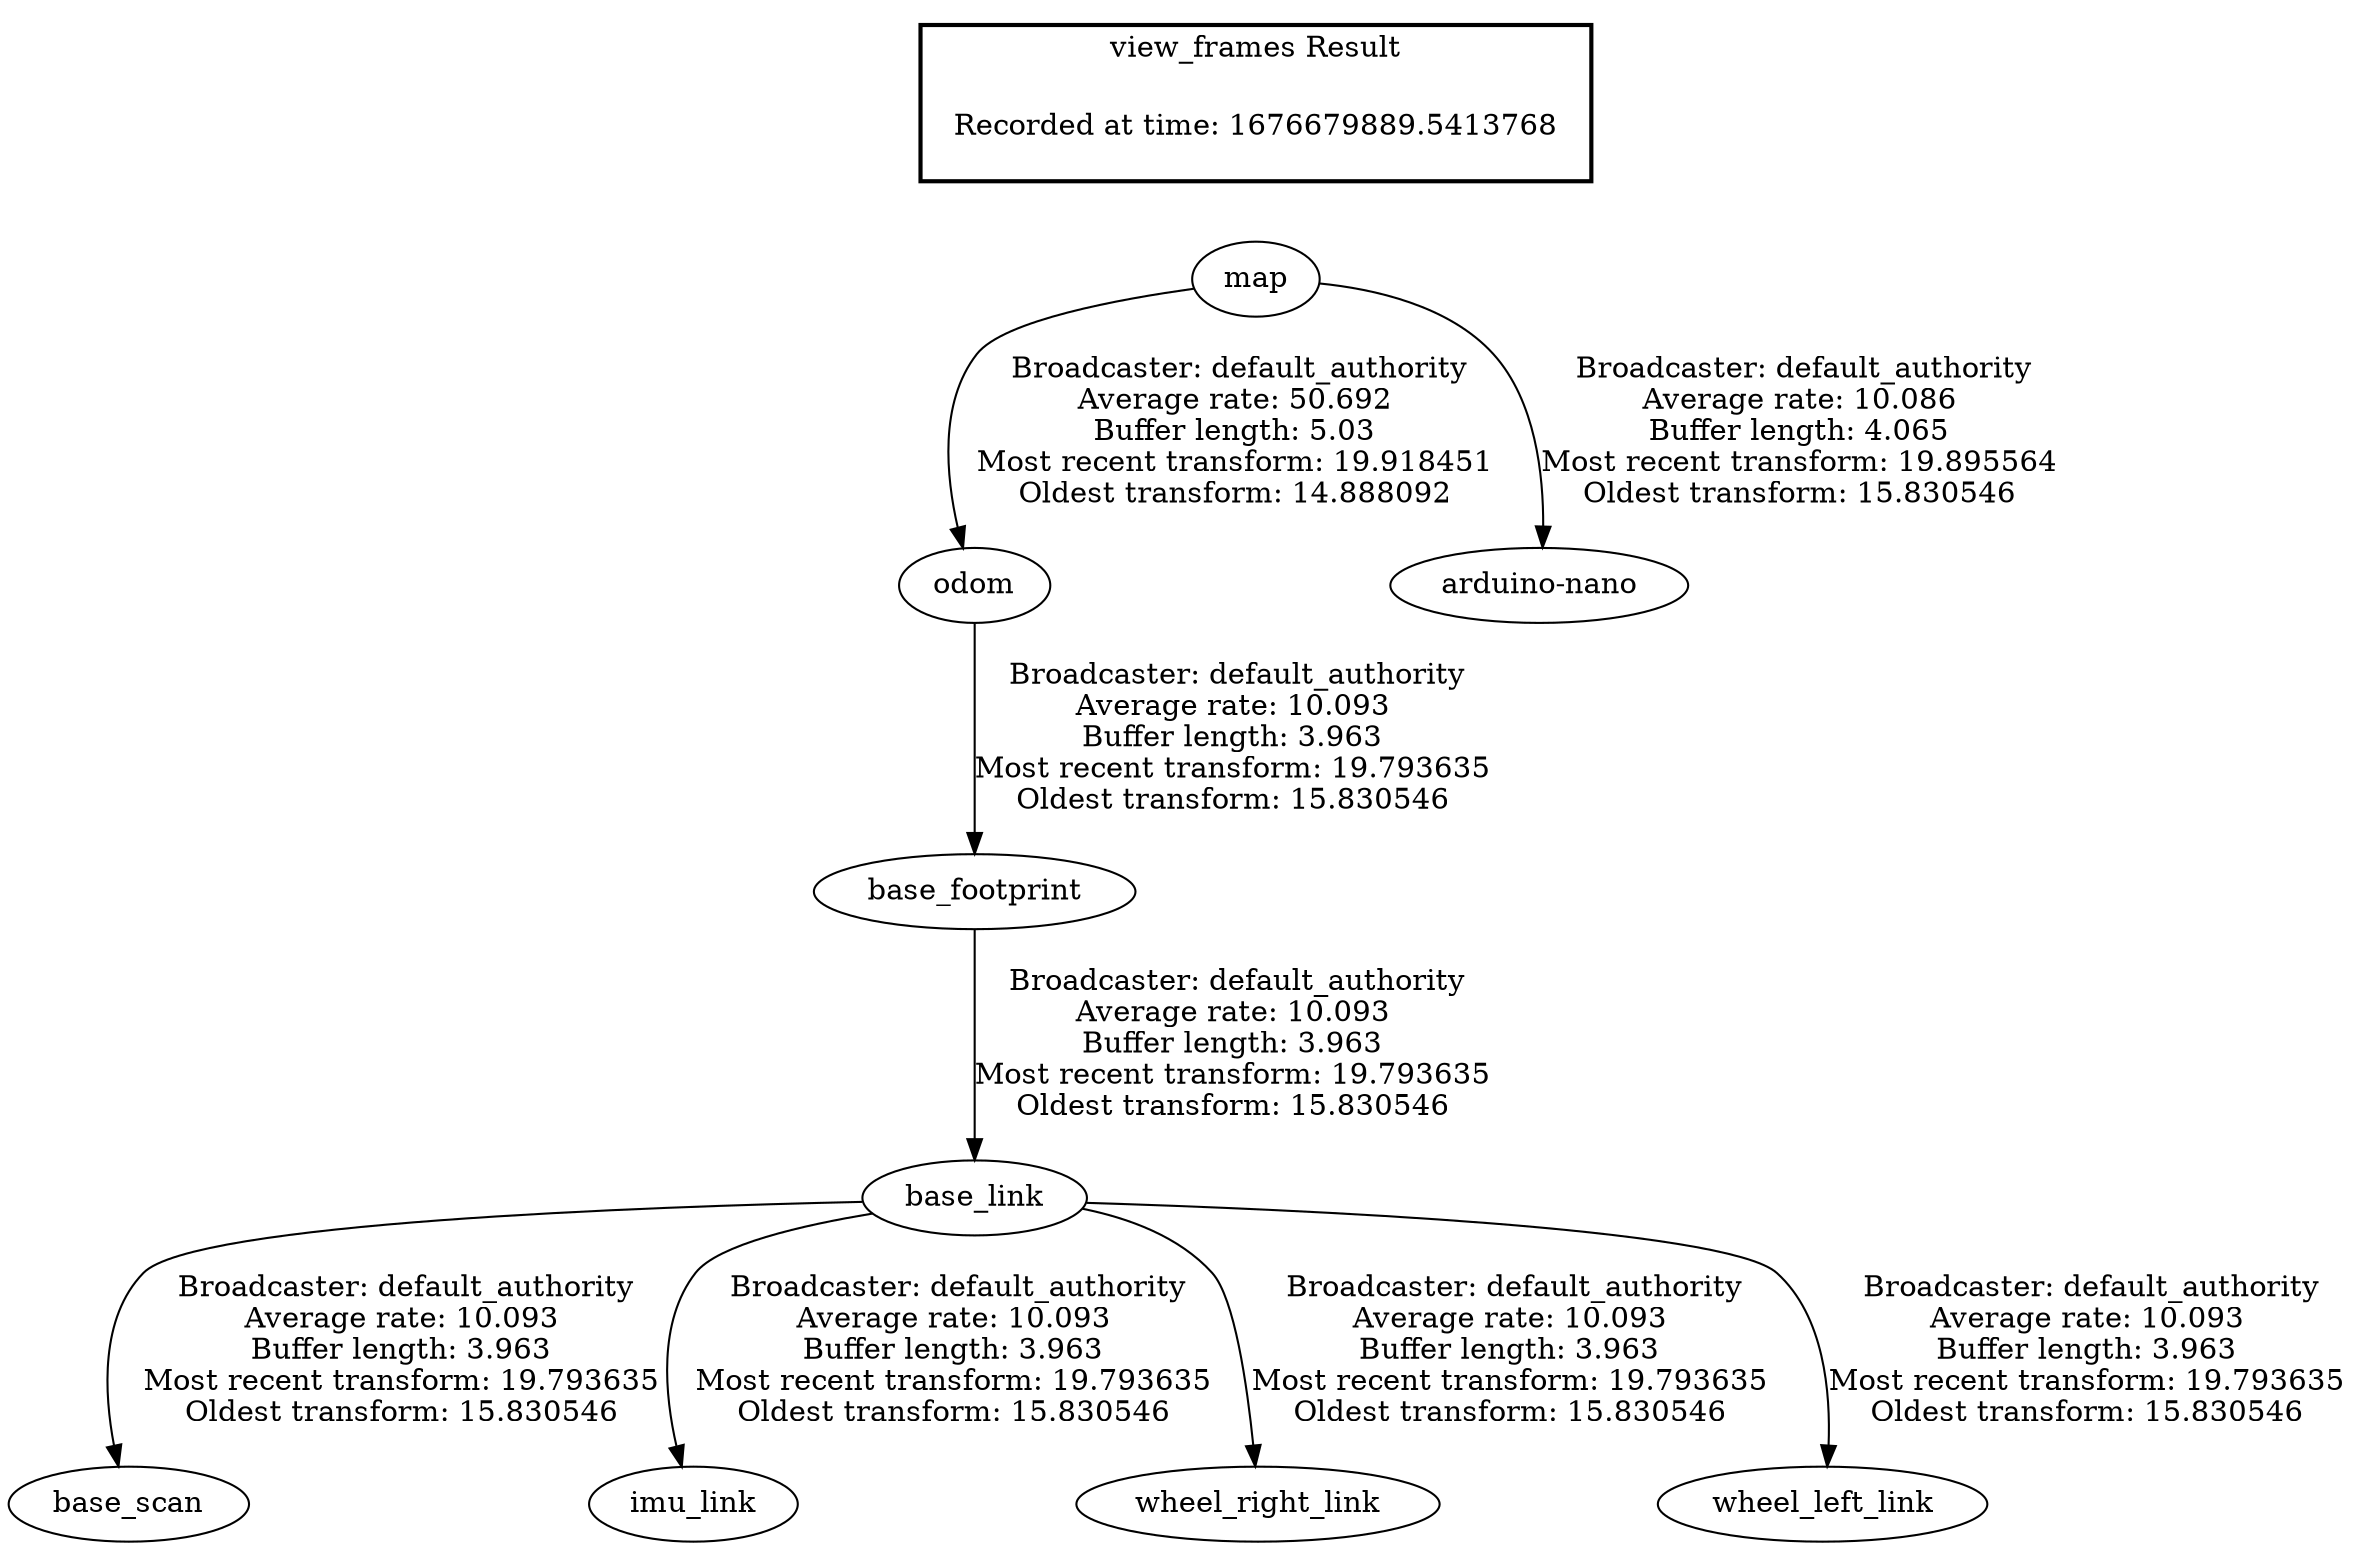digraph G {
"map" -> "odom"[label=" Broadcaster: default_authority\nAverage rate: 50.692\nBuffer length: 5.03\nMost recent transform: 19.918451\nOldest transform: 14.888092\n"];
"map" -> "arduino-nano"[label=" Broadcaster: default_authority\nAverage rate: 10.086\nBuffer length: 4.065\nMost recent transform: 19.895564\nOldest transform: 15.830546\n"];
"odom" -> "base_footprint"[label=" Broadcaster: default_authority\nAverage rate: 10.093\nBuffer length: 3.963\nMost recent transform: 19.793635\nOldest transform: 15.830546\n"];
"base_footprint" -> "base_link"[label=" Broadcaster: default_authority\nAverage rate: 10.093\nBuffer length: 3.963\nMost recent transform: 19.793635\nOldest transform: 15.830546\n"];
"base_link" -> "base_scan"[label=" Broadcaster: default_authority\nAverage rate: 10.093\nBuffer length: 3.963\nMost recent transform: 19.793635\nOldest transform: 15.830546\n"];
"base_link" -> "imu_link"[label=" Broadcaster: default_authority\nAverage rate: 10.093\nBuffer length: 3.963\nMost recent transform: 19.793635\nOldest transform: 15.830546\n"];
"base_link" -> "wheel_right_link"[label=" Broadcaster: default_authority\nAverage rate: 10.093\nBuffer length: 3.963\nMost recent transform: 19.793635\nOldest transform: 15.830546\n"];
"base_link" -> "wheel_left_link"[label=" Broadcaster: default_authority\nAverage rate: 10.093\nBuffer length: 3.963\nMost recent transform: 19.793635\nOldest transform: 15.830546\n"];
edge [style=invis];
 subgraph cluster_legend { style=bold; color=black; label ="view_frames Result";
"Recorded at time: 1676679889.5413768"[ shape=plaintext ] ;
}->"map";
}